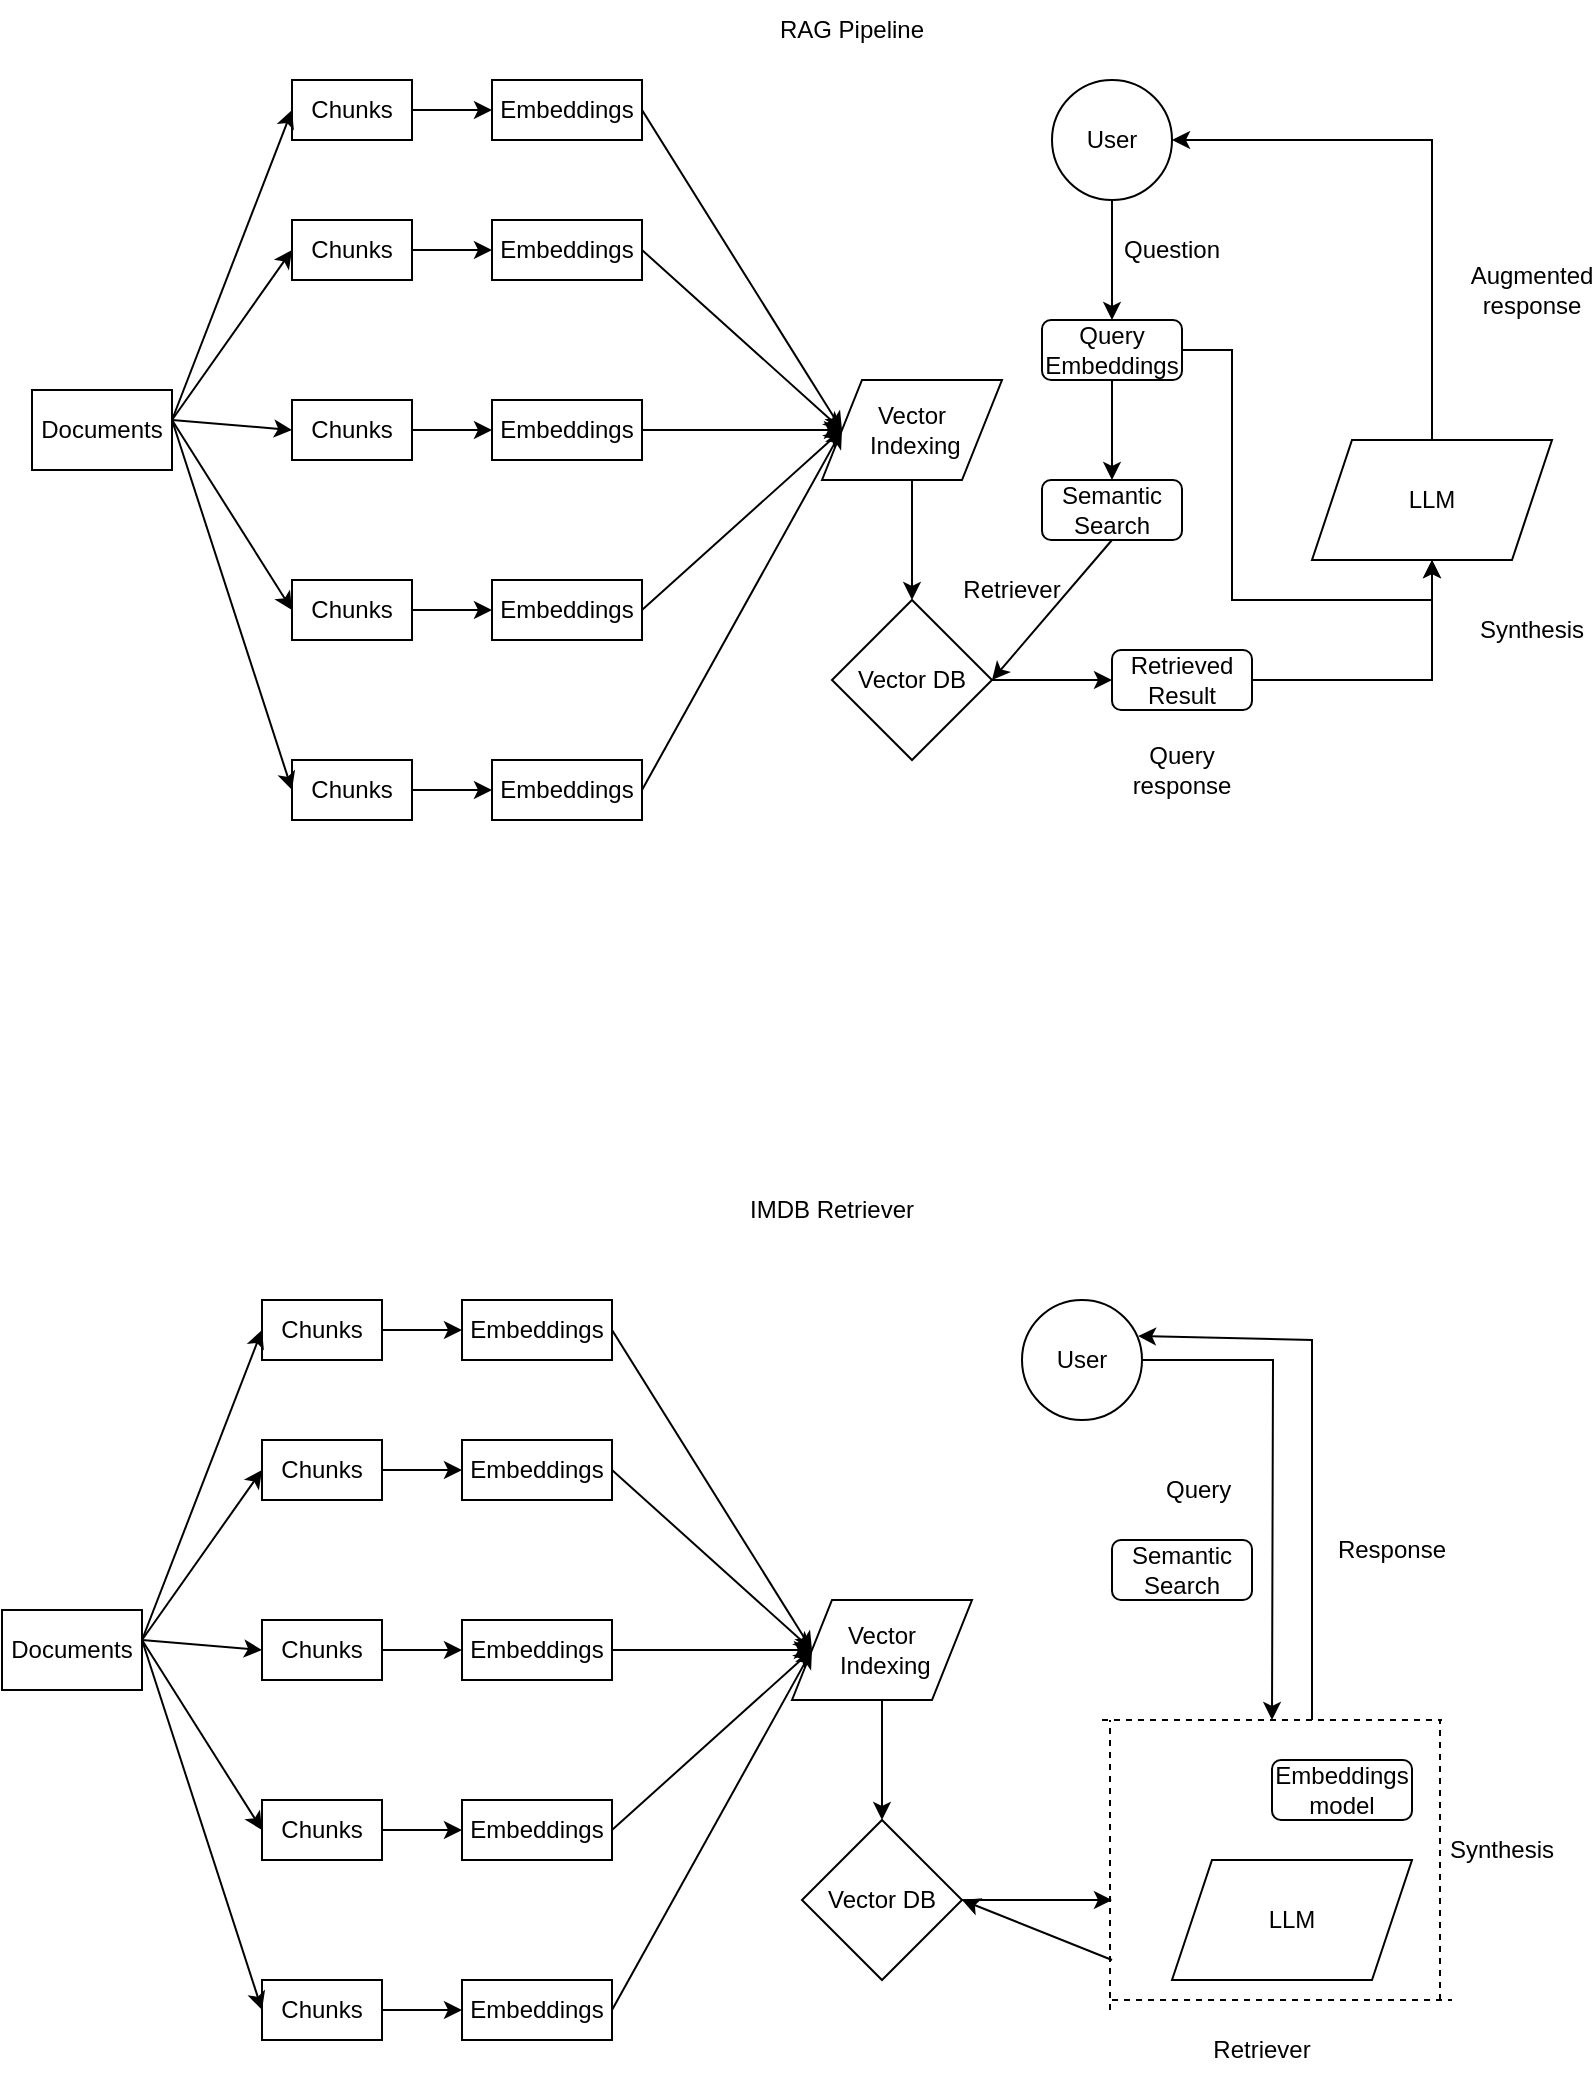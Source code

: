 <mxfile version="26.1.1">
  <diagram name="Page-1" id="VX3d0FFvTxOPZbVUAfK0">
    <mxGraphModel dx="1674" dy="738" grid="1" gridSize="10" guides="1" tooltips="1" connect="1" arrows="1" fold="1" page="1" pageScale="1" pageWidth="850" pageHeight="1100" math="0" shadow="0">
      <root>
        <mxCell id="0" />
        <mxCell id="1" parent="0" />
        <mxCell id="N8U11T0DOY2WdUO06s_P-1" value="Documents" style="rounded=0;whiteSpace=wrap;html=1;" parent="1" vertex="1">
          <mxGeometry x="50" y="215" width="70" height="40" as="geometry" />
        </mxCell>
        <mxCell id="N8U11T0DOY2WdUO06s_P-42" style="edgeStyle=orthogonalEdgeStyle;rounded=0;orthogonalLoop=1;jettySize=auto;html=1;exitX=1;exitY=0.5;exitDx=0;exitDy=0;" parent="1" source="N8U11T0DOY2WdUO06s_P-2" target="N8U11T0DOY2WdUO06s_P-4" edge="1">
          <mxGeometry relative="1" as="geometry" />
        </mxCell>
        <mxCell id="N8U11T0DOY2WdUO06s_P-2" value="Chunks" style="rounded=0;whiteSpace=wrap;html=1;" parent="1" vertex="1">
          <mxGeometry x="180" y="60" width="60" height="30" as="geometry" />
        </mxCell>
        <mxCell id="N8U11T0DOY2WdUO06s_P-4" value="Embeddings" style="rounded=0;whiteSpace=wrap;html=1;" parent="1" vertex="1">
          <mxGeometry x="280" y="60" width="75" height="30" as="geometry" />
        </mxCell>
        <mxCell id="N8U11T0DOY2WdUO06s_P-68" style="edgeStyle=orthogonalEdgeStyle;rounded=0;orthogonalLoop=1;jettySize=auto;html=1;entryX=0.5;entryY=0;entryDx=0;entryDy=0;" parent="1" source="N8U11T0DOY2WdUO06s_P-5" target="N8U11T0DOY2WdUO06s_P-66" edge="1">
          <mxGeometry relative="1" as="geometry" />
        </mxCell>
        <mxCell id="N8U11T0DOY2WdUO06s_P-5" value="User" style="ellipse;whiteSpace=wrap;html=1;" parent="1" vertex="1">
          <mxGeometry x="560" y="60" width="60" height="60" as="geometry" />
        </mxCell>
        <mxCell id="N8U11T0DOY2WdUO06s_P-74" style="edgeStyle=orthogonalEdgeStyle;rounded=0;orthogonalLoop=1;jettySize=auto;html=1;entryX=0;entryY=0.5;entryDx=0;entryDy=0;" parent="1" source="N8U11T0DOY2WdUO06s_P-7" target="N8U11T0DOY2WdUO06s_P-73" edge="1">
          <mxGeometry relative="1" as="geometry" />
        </mxCell>
        <mxCell id="N8U11T0DOY2WdUO06s_P-7" value="Vector DB" style="rhombus;whiteSpace=wrap;html=1;" parent="1" vertex="1">
          <mxGeometry x="450" y="320" width="80" height="80" as="geometry" />
        </mxCell>
        <mxCell id="N8U11T0DOY2WdUO06s_P-77" style="edgeStyle=orthogonalEdgeStyle;rounded=0;orthogonalLoop=1;jettySize=auto;html=1;entryX=1;entryY=0.5;entryDx=0;entryDy=0;" parent="1" source="N8U11T0DOY2WdUO06s_P-8" target="N8U11T0DOY2WdUO06s_P-5" edge="1">
          <mxGeometry relative="1" as="geometry">
            <Array as="points">
              <mxPoint x="750" y="90" />
            </Array>
          </mxGeometry>
        </mxCell>
        <mxCell id="N8U11T0DOY2WdUO06s_P-8" value="LLM" style="shape=parallelogram;perimeter=parallelogramPerimeter;whiteSpace=wrap;html=1;fixedSize=1;" parent="1" vertex="1">
          <mxGeometry x="690" y="240" width="120" height="60" as="geometry" />
        </mxCell>
        <mxCell id="N8U11T0DOY2WdUO06s_P-15" value="Retriever" style="text;html=1;align=center;verticalAlign=middle;whiteSpace=wrap;rounded=0;" parent="1" vertex="1">
          <mxGeometry x="510" y="300" width="60" height="30" as="geometry" />
        </mxCell>
        <mxCell id="N8U11T0DOY2WdUO06s_P-16" value="Query response" style="text;html=1;align=center;verticalAlign=middle;whiteSpace=wrap;rounded=0;" parent="1" vertex="1">
          <mxGeometry x="595" y="390" width="60" height="30" as="geometry" />
        </mxCell>
        <mxCell id="N8U11T0DOY2WdUO06s_P-17" value="Augmented response" style="text;html=1;align=center;verticalAlign=middle;whiteSpace=wrap;rounded=0;" parent="1" vertex="1">
          <mxGeometry x="770" y="150" width="60" height="30" as="geometry" />
        </mxCell>
        <mxCell id="N8U11T0DOY2WdUO06s_P-18" value="Synthesis" style="text;html=1;align=center;verticalAlign=middle;whiteSpace=wrap;rounded=0;" parent="1" vertex="1">
          <mxGeometry x="770" y="320" width="60" height="30" as="geometry" />
        </mxCell>
        <mxCell id="N8U11T0DOY2WdUO06s_P-46" style="edgeStyle=orthogonalEdgeStyle;rounded=0;orthogonalLoop=1;jettySize=auto;html=1;" parent="1" source="N8U11T0DOY2WdUO06s_P-28" target="N8U11T0DOY2WdUO06s_P-32" edge="1">
          <mxGeometry relative="1" as="geometry" />
        </mxCell>
        <mxCell id="N8U11T0DOY2WdUO06s_P-28" value="Chunks" style="rounded=0;whiteSpace=wrap;html=1;" parent="1" vertex="1">
          <mxGeometry x="180" y="400" width="60" height="30" as="geometry" />
        </mxCell>
        <mxCell id="N8U11T0DOY2WdUO06s_P-45" style="edgeStyle=orthogonalEdgeStyle;rounded=0;orthogonalLoop=1;jettySize=auto;html=1;" parent="1" source="N8U11T0DOY2WdUO06s_P-29" target="N8U11T0DOY2WdUO06s_P-33" edge="1">
          <mxGeometry relative="1" as="geometry" />
        </mxCell>
        <mxCell id="N8U11T0DOY2WdUO06s_P-29" value="Chunks" style="rounded=0;whiteSpace=wrap;html=1;" parent="1" vertex="1">
          <mxGeometry x="180" y="310" width="60" height="30" as="geometry" />
        </mxCell>
        <mxCell id="N8U11T0DOY2WdUO06s_P-44" style="edgeStyle=orthogonalEdgeStyle;rounded=0;orthogonalLoop=1;jettySize=auto;html=1;" parent="1" source="N8U11T0DOY2WdUO06s_P-30" target="N8U11T0DOY2WdUO06s_P-34" edge="1">
          <mxGeometry relative="1" as="geometry" />
        </mxCell>
        <mxCell id="N8U11T0DOY2WdUO06s_P-30" value="Chunks" style="rounded=0;whiteSpace=wrap;html=1;" parent="1" vertex="1">
          <mxGeometry x="180" y="220" width="60" height="30" as="geometry" />
        </mxCell>
        <mxCell id="N8U11T0DOY2WdUO06s_P-43" style="edgeStyle=orthogonalEdgeStyle;rounded=0;orthogonalLoop=1;jettySize=auto;html=1;" parent="1" source="N8U11T0DOY2WdUO06s_P-31" target="N8U11T0DOY2WdUO06s_P-35" edge="1">
          <mxGeometry relative="1" as="geometry" />
        </mxCell>
        <mxCell id="N8U11T0DOY2WdUO06s_P-31" value="Chunks" style="rounded=0;whiteSpace=wrap;html=1;" parent="1" vertex="1">
          <mxGeometry x="180" y="130" width="60" height="30" as="geometry" />
        </mxCell>
        <mxCell id="N8U11T0DOY2WdUO06s_P-32" value="Embeddings" style="rounded=0;whiteSpace=wrap;html=1;" parent="1" vertex="1">
          <mxGeometry x="280" y="400" width="75" height="30" as="geometry" />
        </mxCell>
        <mxCell id="N8U11T0DOY2WdUO06s_P-33" value="Embeddings" style="rounded=0;whiteSpace=wrap;html=1;" parent="1" vertex="1">
          <mxGeometry x="280" y="310" width="75" height="30" as="geometry" />
        </mxCell>
        <mxCell id="N8U11T0DOY2WdUO06s_P-34" value="Embeddings" style="rounded=0;whiteSpace=wrap;html=1;" parent="1" vertex="1">
          <mxGeometry x="280" y="220" width="75" height="30" as="geometry" />
        </mxCell>
        <mxCell id="N8U11T0DOY2WdUO06s_P-35" value="Embeddings" style="rounded=0;whiteSpace=wrap;html=1;" parent="1" vertex="1">
          <mxGeometry x="280" y="130" width="75" height="30" as="geometry" />
        </mxCell>
        <mxCell id="N8U11T0DOY2WdUO06s_P-63" style="edgeStyle=orthogonalEdgeStyle;rounded=0;orthogonalLoop=1;jettySize=auto;html=1;entryX=0.5;entryY=0;entryDx=0;entryDy=0;" parent="1" source="N8U11T0DOY2WdUO06s_P-36" target="N8U11T0DOY2WdUO06s_P-7" edge="1">
          <mxGeometry relative="1" as="geometry" />
        </mxCell>
        <mxCell id="N8U11T0DOY2WdUO06s_P-36" value="Vector&lt;div&gt;&amp;nbsp;Indexing&lt;/div&gt;" style="shape=parallelogram;perimeter=parallelogramPerimeter;whiteSpace=wrap;html=1;fixedSize=1;" parent="1" vertex="1">
          <mxGeometry x="445" y="210" width="90" height="50" as="geometry" />
        </mxCell>
        <mxCell id="N8U11T0DOY2WdUO06s_P-52" value="" style="endArrow=classic;html=1;rounded=0;entryX=0;entryY=0.5;entryDx=0;entryDy=0;" parent="1" target="N8U11T0DOY2WdUO06s_P-2" edge="1">
          <mxGeometry width="50" height="50" relative="1" as="geometry">
            <mxPoint x="120" y="230" as="sourcePoint" />
            <mxPoint x="170" y="180" as="targetPoint" />
          </mxGeometry>
        </mxCell>
        <mxCell id="N8U11T0DOY2WdUO06s_P-53" value="" style="endArrow=classic;html=1;rounded=0;entryX=0;entryY=0.5;entryDx=0;entryDy=0;" parent="1" target="N8U11T0DOY2WdUO06s_P-31" edge="1">
          <mxGeometry width="50" height="50" relative="1" as="geometry">
            <mxPoint x="120" y="230" as="sourcePoint" />
            <mxPoint x="170" y="180" as="targetPoint" />
          </mxGeometry>
        </mxCell>
        <mxCell id="N8U11T0DOY2WdUO06s_P-54" value="" style="endArrow=classic;html=1;rounded=0;entryX=0;entryY=0.5;entryDx=0;entryDy=0;" parent="1" target="N8U11T0DOY2WdUO06s_P-30" edge="1">
          <mxGeometry width="50" height="50" relative="1" as="geometry">
            <mxPoint x="120" y="230" as="sourcePoint" />
            <mxPoint x="170" y="180" as="targetPoint" />
          </mxGeometry>
        </mxCell>
        <mxCell id="N8U11T0DOY2WdUO06s_P-55" value="" style="endArrow=classic;html=1;rounded=0;entryX=0;entryY=0.5;entryDx=0;entryDy=0;" parent="1" target="N8U11T0DOY2WdUO06s_P-29" edge="1">
          <mxGeometry width="50" height="50" relative="1" as="geometry">
            <mxPoint x="120" y="230" as="sourcePoint" />
            <mxPoint x="170" y="180" as="targetPoint" />
          </mxGeometry>
        </mxCell>
        <mxCell id="N8U11T0DOY2WdUO06s_P-56" value="" style="endArrow=classic;html=1;rounded=0;entryX=0;entryY=0.5;entryDx=0;entryDy=0;" parent="1" target="N8U11T0DOY2WdUO06s_P-28" edge="1">
          <mxGeometry width="50" height="50" relative="1" as="geometry">
            <mxPoint x="120" y="230" as="sourcePoint" />
            <mxPoint x="170" y="180" as="targetPoint" />
          </mxGeometry>
        </mxCell>
        <mxCell id="N8U11T0DOY2WdUO06s_P-58" value="" style="endArrow=classic;html=1;rounded=0;entryX=0;entryY=0.5;entryDx=0;entryDy=0;exitX=1;exitY=0.5;exitDx=0;exitDy=0;" parent="1" source="N8U11T0DOY2WdUO06s_P-4" target="N8U11T0DOY2WdUO06s_P-36" edge="1">
          <mxGeometry width="50" height="50" relative="1" as="geometry">
            <mxPoint x="390" y="70" as="sourcePoint" />
            <mxPoint x="440" y="20" as="targetPoint" />
          </mxGeometry>
        </mxCell>
        <mxCell id="N8U11T0DOY2WdUO06s_P-59" value="" style="endArrow=classic;html=1;rounded=0;entryX=0;entryY=0.5;entryDx=0;entryDy=0;exitX=1;exitY=0.5;exitDx=0;exitDy=0;" parent="1" source="N8U11T0DOY2WdUO06s_P-32" target="N8U11T0DOY2WdUO06s_P-36" edge="1">
          <mxGeometry width="50" height="50" relative="1" as="geometry">
            <mxPoint x="390" y="420" as="sourcePoint" />
            <mxPoint x="440" y="370" as="targetPoint" />
          </mxGeometry>
        </mxCell>
        <mxCell id="N8U11T0DOY2WdUO06s_P-60" value="" style="endArrow=classic;html=1;rounded=0;entryX=0;entryY=0.5;entryDx=0;entryDy=0;exitX=1;exitY=0.5;exitDx=0;exitDy=0;" parent="1" source="N8U11T0DOY2WdUO06s_P-35" target="N8U11T0DOY2WdUO06s_P-36" edge="1">
          <mxGeometry width="50" height="50" relative="1" as="geometry">
            <mxPoint x="390" y="140" as="sourcePoint" />
            <mxPoint x="440" y="90" as="targetPoint" />
          </mxGeometry>
        </mxCell>
        <mxCell id="N8U11T0DOY2WdUO06s_P-61" value="" style="endArrow=classic;html=1;rounded=0;entryX=0;entryY=0.5;entryDx=0;entryDy=0;exitX=1;exitY=0.5;exitDx=0;exitDy=0;" parent="1" source="N8U11T0DOY2WdUO06s_P-33" target="N8U11T0DOY2WdUO06s_P-36" edge="1">
          <mxGeometry width="50" height="50" relative="1" as="geometry">
            <mxPoint x="390" y="330" as="sourcePoint" />
            <mxPoint x="440" y="280" as="targetPoint" />
          </mxGeometry>
        </mxCell>
        <mxCell id="N8U11T0DOY2WdUO06s_P-62" value="" style="endArrow=classic;html=1;rounded=0;entryX=0;entryY=0.5;entryDx=0;entryDy=0;exitX=1;exitY=0.5;exitDx=0;exitDy=0;" parent="1" source="N8U11T0DOY2WdUO06s_P-34" target="N8U11T0DOY2WdUO06s_P-36" edge="1">
          <mxGeometry width="50" height="50" relative="1" as="geometry">
            <mxPoint x="390" y="230" as="sourcePoint" />
            <mxPoint x="440" y="180" as="targetPoint" />
          </mxGeometry>
        </mxCell>
        <mxCell id="N8U11T0DOY2WdUO06s_P-70" style="edgeStyle=orthogonalEdgeStyle;rounded=0;orthogonalLoop=1;jettySize=auto;html=1;entryX=0.5;entryY=0;entryDx=0;entryDy=0;" parent="1" source="N8U11T0DOY2WdUO06s_P-66" target="N8U11T0DOY2WdUO06s_P-67" edge="1">
          <mxGeometry relative="1" as="geometry" />
        </mxCell>
        <mxCell id="N8U11T0DOY2WdUO06s_P-76" style="edgeStyle=orthogonalEdgeStyle;rounded=0;orthogonalLoop=1;jettySize=auto;html=1;" parent="1" source="N8U11T0DOY2WdUO06s_P-66" edge="1">
          <mxGeometry relative="1" as="geometry">
            <mxPoint x="750" y="300" as="targetPoint" />
            <Array as="points">
              <mxPoint x="650" y="195" />
              <mxPoint x="650" y="320" />
              <mxPoint x="750" y="320" />
            </Array>
          </mxGeometry>
        </mxCell>
        <mxCell id="N8U11T0DOY2WdUO06s_P-66" value="Query Embeddings" style="rounded=1;whiteSpace=wrap;html=1;" parent="1" vertex="1">
          <mxGeometry x="555" y="180" width="70" height="30" as="geometry" />
        </mxCell>
        <mxCell id="N8U11T0DOY2WdUO06s_P-67" value="Semantic Search" style="rounded=1;whiteSpace=wrap;html=1;" parent="1" vertex="1">
          <mxGeometry x="555" y="260" width="70" height="30" as="geometry" />
        </mxCell>
        <mxCell id="N8U11T0DOY2WdUO06s_P-69" value="Question" style="text;html=1;align=center;verticalAlign=middle;whiteSpace=wrap;rounded=0;" parent="1" vertex="1">
          <mxGeometry x="590" y="130" width="60" height="30" as="geometry" />
        </mxCell>
        <mxCell id="N8U11T0DOY2WdUO06s_P-72" value="" style="endArrow=classic;html=1;rounded=0;entryX=1;entryY=0.5;entryDx=0;entryDy=0;" parent="1" target="N8U11T0DOY2WdUO06s_P-7" edge="1">
          <mxGeometry width="50" height="50" relative="1" as="geometry">
            <mxPoint x="590" y="290" as="sourcePoint" />
            <mxPoint x="640" y="240" as="targetPoint" />
          </mxGeometry>
        </mxCell>
        <mxCell id="N8U11T0DOY2WdUO06s_P-75" style="edgeStyle=orthogonalEdgeStyle;rounded=0;orthogonalLoop=1;jettySize=auto;html=1;entryX=0.5;entryY=1;entryDx=0;entryDy=0;" parent="1" source="N8U11T0DOY2WdUO06s_P-73" target="N8U11T0DOY2WdUO06s_P-8" edge="1">
          <mxGeometry relative="1" as="geometry" />
        </mxCell>
        <mxCell id="N8U11T0DOY2WdUO06s_P-73" value="Retrieved Result" style="rounded=1;whiteSpace=wrap;html=1;" parent="1" vertex="1">
          <mxGeometry x="590" y="345" width="70" height="30" as="geometry" />
        </mxCell>
        <mxCell id="b5fJu4_bDqjPiBG0xpS5-54" value="Documents" style="rounded=0;whiteSpace=wrap;html=1;" parent="1" vertex="1">
          <mxGeometry x="35" y="825" width="70" height="40" as="geometry" />
        </mxCell>
        <mxCell id="b5fJu4_bDqjPiBG0xpS5-55" style="edgeStyle=orthogonalEdgeStyle;rounded=0;orthogonalLoop=1;jettySize=auto;html=1;exitX=1;exitY=0.5;exitDx=0;exitDy=0;" parent="1" source="b5fJu4_bDqjPiBG0xpS5-56" target="b5fJu4_bDqjPiBG0xpS5-57" edge="1">
          <mxGeometry relative="1" as="geometry" />
        </mxCell>
        <mxCell id="b5fJu4_bDqjPiBG0xpS5-56" value="Chunks" style="rounded=0;whiteSpace=wrap;html=1;" parent="1" vertex="1">
          <mxGeometry x="165" y="670" width="60" height="30" as="geometry" />
        </mxCell>
        <mxCell id="b5fJu4_bDqjPiBG0xpS5-57" value="Embeddings" style="rounded=0;whiteSpace=wrap;html=1;" parent="1" vertex="1">
          <mxGeometry x="265" y="670" width="75" height="30" as="geometry" />
        </mxCell>
        <mxCell id="b5fJu4_bDqjPiBG0xpS5-115" style="edgeStyle=orthogonalEdgeStyle;rounded=0;orthogonalLoop=1;jettySize=auto;html=1;" parent="1" source="b5fJu4_bDqjPiBG0xpS5-59" edge="1">
          <mxGeometry relative="1" as="geometry">
            <mxPoint x="670" y="880" as="targetPoint" />
          </mxGeometry>
        </mxCell>
        <mxCell id="b5fJu4_bDqjPiBG0xpS5-59" value="User" style="ellipse;whiteSpace=wrap;html=1;" parent="1" vertex="1">
          <mxGeometry x="545" y="670" width="60" height="60" as="geometry" />
        </mxCell>
        <mxCell id="b5fJu4_bDqjPiBG0xpS5-112" value="" style="edgeStyle=orthogonalEdgeStyle;rounded=0;orthogonalLoop=1;jettySize=auto;html=1;" parent="1" source="b5fJu4_bDqjPiBG0xpS5-61" edge="1">
          <mxGeometry relative="1" as="geometry">
            <mxPoint x="590" y="970" as="targetPoint" />
          </mxGeometry>
        </mxCell>
        <mxCell id="b5fJu4_bDqjPiBG0xpS5-61" value="Vector DB" style="rhombus;whiteSpace=wrap;html=1;" parent="1" vertex="1">
          <mxGeometry x="435" y="930" width="80" height="80" as="geometry" />
        </mxCell>
        <mxCell id="b5fJu4_bDqjPiBG0xpS5-63" value="LLM" style="shape=parallelogram;perimeter=parallelogramPerimeter;whiteSpace=wrap;html=1;fixedSize=1;" parent="1" vertex="1">
          <mxGeometry x="620" y="950" width="120" height="60" as="geometry" />
        </mxCell>
        <mxCell id="b5fJu4_bDqjPiBG0xpS5-64" value="Retriever" style="text;html=1;align=center;verticalAlign=middle;whiteSpace=wrap;rounded=0;" parent="1" vertex="1">
          <mxGeometry x="635" y="1030" width="60" height="30" as="geometry" />
        </mxCell>
        <mxCell id="b5fJu4_bDqjPiBG0xpS5-65" value="Response" style="text;html=1;align=center;verticalAlign=middle;whiteSpace=wrap;rounded=0;" parent="1" vertex="1">
          <mxGeometry x="700" y="780" width="60" height="30" as="geometry" />
        </mxCell>
        <mxCell id="b5fJu4_bDqjPiBG0xpS5-67" value="Synthesis" style="text;html=1;align=center;verticalAlign=middle;whiteSpace=wrap;rounded=0;" parent="1" vertex="1">
          <mxGeometry x="755" y="930" width="60" height="30" as="geometry" />
        </mxCell>
        <mxCell id="b5fJu4_bDqjPiBG0xpS5-68" style="edgeStyle=orthogonalEdgeStyle;rounded=0;orthogonalLoop=1;jettySize=auto;html=1;" parent="1" source="b5fJu4_bDqjPiBG0xpS5-69" target="b5fJu4_bDqjPiBG0xpS5-76" edge="1">
          <mxGeometry relative="1" as="geometry" />
        </mxCell>
        <mxCell id="b5fJu4_bDqjPiBG0xpS5-69" value="Chunks" style="rounded=0;whiteSpace=wrap;html=1;" parent="1" vertex="1">
          <mxGeometry x="165" y="1010" width="60" height="30" as="geometry" />
        </mxCell>
        <mxCell id="b5fJu4_bDqjPiBG0xpS5-70" style="edgeStyle=orthogonalEdgeStyle;rounded=0;orthogonalLoop=1;jettySize=auto;html=1;" parent="1" source="b5fJu4_bDqjPiBG0xpS5-71" target="b5fJu4_bDqjPiBG0xpS5-77" edge="1">
          <mxGeometry relative="1" as="geometry" />
        </mxCell>
        <mxCell id="b5fJu4_bDqjPiBG0xpS5-71" value="Chunks" style="rounded=0;whiteSpace=wrap;html=1;" parent="1" vertex="1">
          <mxGeometry x="165" y="920" width="60" height="30" as="geometry" />
        </mxCell>
        <mxCell id="b5fJu4_bDqjPiBG0xpS5-72" style="edgeStyle=orthogonalEdgeStyle;rounded=0;orthogonalLoop=1;jettySize=auto;html=1;" parent="1" source="b5fJu4_bDqjPiBG0xpS5-73" target="b5fJu4_bDqjPiBG0xpS5-78" edge="1">
          <mxGeometry relative="1" as="geometry" />
        </mxCell>
        <mxCell id="b5fJu4_bDqjPiBG0xpS5-73" value="Chunks" style="rounded=0;whiteSpace=wrap;html=1;" parent="1" vertex="1">
          <mxGeometry x="165" y="830" width="60" height="30" as="geometry" />
        </mxCell>
        <mxCell id="b5fJu4_bDqjPiBG0xpS5-74" style="edgeStyle=orthogonalEdgeStyle;rounded=0;orthogonalLoop=1;jettySize=auto;html=1;" parent="1" source="b5fJu4_bDqjPiBG0xpS5-75" target="b5fJu4_bDqjPiBG0xpS5-79" edge="1">
          <mxGeometry relative="1" as="geometry" />
        </mxCell>
        <mxCell id="b5fJu4_bDqjPiBG0xpS5-75" value="Chunks" style="rounded=0;whiteSpace=wrap;html=1;" parent="1" vertex="1">
          <mxGeometry x="165" y="740" width="60" height="30" as="geometry" />
        </mxCell>
        <mxCell id="b5fJu4_bDqjPiBG0xpS5-76" value="Embeddings" style="rounded=0;whiteSpace=wrap;html=1;" parent="1" vertex="1">
          <mxGeometry x="265" y="1010" width="75" height="30" as="geometry" />
        </mxCell>
        <mxCell id="b5fJu4_bDqjPiBG0xpS5-77" value="Embeddings" style="rounded=0;whiteSpace=wrap;html=1;" parent="1" vertex="1">
          <mxGeometry x="265" y="920" width="75" height="30" as="geometry" />
        </mxCell>
        <mxCell id="b5fJu4_bDqjPiBG0xpS5-78" value="Embeddings" style="rounded=0;whiteSpace=wrap;html=1;" parent="1" vertex="1">
          <mxGeometry x="265" y="830" width="75" height="30" as="geometry" />
        </mxCell>
        <mxCell id="b5fJu4_bDqjPiBG0xpS5-79" value="Embeddings" style="rounded=0;whiteSpace=wrap;html=1;" parent="1" vertex="1">
          <mxGeometry x="265" y="740" width="75" height="30" as="geometry" />
        </mxCell>
        <mxCell id="b5fJu4_bDqjPiBG0xpS5-80" style="edgeStyle=orthogonalEdgeStyle;rounded=0;orthogonalLoop=1;jettySize=auto;html=1;entryX=0.5;entryY=0;entryDx=0;entryDy=0;" parent="1" source="b5fJu4_bDqjPiBG0xpS5-81" target="b5fJu4_bDqjPiBG0xpS5-61" edge="1">
          <mxGeometry relative="1" as="geometry" />
        </mxCell>
        <mxCell id="b5fJu4_bDqjPiBG0xpS5-81" value="Vector&lt;div&gt;&amp;nbsp;Indexing&lt;/div&gt;" style="shape=parallelogram;perimeter=parallelogramPerimeter;whiteSpace=wrap;html=1;fixedSize=1;" parent="1" vertex="1">
          <mxGeometry x="430" y="820" width="90" height="50" as="geometry" />
        </mxCell>
        <mxCell id="b5fJu4_bDqjPiBG0xpS5-82" value="" style="endArrow=classic;html=1;rounded=0;entryX=0;entryY=0.5;entryDx=0;entryDy=0;" parent="1" target="b5fJu4_bDqjPiBG0xpS5-56" edge="1">
          <mxGeometry width="50" height="50" relative="1" as="geometry">
            <mxPoint x="105" y="840" as="sourcePoint" />
            <mxPoint x="155" y="790" as="targetPoint" />
          </mxGeometry>
        </mxCell>
        <mxCell id="b5fJu4_bDqjPiBG0xpS5-83" value="" style="endArrow=classic;html=1;rounded=0;entryX=0;entryY=0.5;entryDx=0;entryDy=0;" parent="1" target="b5fJu4_bDqjPiBG0xpS5-75" edge="1">
          <mxGeometry width="50" height="50" relative="1" as="geometry">
            <mxPoint x="105" y="840" as="sourcePoint" />
            <mxPoint x="155" y="790" as="targetPoint" />
          </mxGeometry>
        </mxCell>
        <mxCell id="b5fJu4_bDqjPiBG0xpS5-84" value="" style="endArrow=classic;html=1;rounded=0;entryX=0;entryY=0.5;entryDx=0;entryDy=0;" parent="1" target="b5fJu4_bDqjPiBG0xpS5-73" edge="1">
          <mxGeometry width="50" height="50" relative="1" as="geometry">
            <mxPoint x="105" y="840" as="sourcePoint" />
            <mxPoint x="155" y="790" as="targetPoint" />
          </mxGeometry>
        </mxCell>
        <mxCell id="b5fJu4_bDqjPiBG0xpS5-85" value="" style="endArrow=classic;html=1;rounded=0;entryX=0;entryY=0.5;entryDx=0;entryDy=0;" parent="1" target="b5fJu4_bDqjPiBG0xpS5-71" edge="1">
          <mxGeometry width="50" height="50" relative="1" as="geometry">
            <mxPoint x="105" y="840" as="sourcePoint" />
            <mxPoint x="155" y="790" as="targetPoint" />
          </mxGeometry>
        </mxCell>
        <mxCell id="b5fJu4_bDqjPiBG0xpS5-86" value="" style="endArrow=classic;html=1;rounded=0;entryX=0;entryY=0.5;entryDx=0;entryDy=0;" parent="1" target="b5fJu4_bDqjPiBG0xpS5-69" edge="1">
          <mxGeometry width="50" height="50" relative="1" as="geometry">
            <mxPoint x="105" y="840" as="sourcePoint" />
            <mxPoint x="155" y="790" as="targetPoint" />
          </mxGeometry>
        </mxCell>
        <mxCell id="b5fJu4_bDqjPiBG0xpS5-87" value="" style="endArrow=classic;html=1;rounded=0;entryX=0;entryY=0.5;entryDx=0;entryDy=0;exitX=1;exitY=0.5;exitDx=0;exitDy=0;" parent="1" source="b5fJu4_bDqjPiBG0xpS5-57" target="b5fJu4_bDqjPiBG0xpS5-81" edge="1">
          <mxGeometry width="50" height="50" relative="1" as="geometry">
            <mxPoint x="375" y="680" as="sourcePoint" />
            <mxPoint x="425" y="630" as="targetPoint" />
          </mxGeometry>
        </mxCell>
        <mxCell id="b5fJu4_bDqjPiBG0xpS5-88" value="" style="endArrow=classic;html=1;rounded=0;entryX=0;entryY=0.5;entryDx=0;entryDy=0;exitX=1;exitY=0.5;exitDx=0;exitDy=0;" parent="1" source="b5fJu4_bDqjPiBG0xpS5-76" target="b5fJu4_bDqjPiBG0xpS5-81" edge="1">
          <mxGeometry width="50" height="50" relative="1" as="geometry">
            <mxPoint x="375" y="1030" as="sourcePoint" />
            <mxPoint x="425" y="980" as="targetPoint" />
          </mxGeometry>
        </mxCell>
        <mxCell id="b5fJu4_bDqjPiBG0xpS5-89" value="" style="endArrow=classic;html=1;rounded=0;entryX=0;entryY=0.5;entryDx=0;entryDy=0;exitX=1;exitY=0.5;exitDx=0;exitDy=0;" parent="1" source="b5fJu4_bDqjPiBG0xpS5-79" target="b5fJu4_bDqjPiBG0xpS5-81" edge="1">
          <mxGeometry width="50" height="50" relative="1" as="geometry">
            <mxPoint x="375" y="750" as="sourcePoint" />
            <mxPoint x="425" y="700" as="targetPoint" />
          </mxGeometry>
        </mxCell>
        <mxCell id="b5fJu4_bDqjPiBG0xpS5-90" value="" style="endArrow=classic;html=1;rounded=0;entryX=0;entryY=0.5;entryDx=0;entryDy=0;exitX=1;exitY=0.5;exitDx=0;exitDy=0;" parent="1" source="b5fJu4_bDqjPiBG0xpS5-77" target="b5fJu4_bDqjPiBG0xpS5-81" edge="1">
          <mxGeometry width="50" height="50" relative="1" as="geometry">
            <mxPoint x="375" y="940" as="sourcePoint" />
            <mxPoint x="425" y="890" as="targetPoint" />
          </mxGeometry>
        </mxCell>
        <mxCell id="b5fJu4_bDqjPiBG0xpS5-91" value="" style="endArrow=classic;html=1;rounded=0;entryX=0;entryY=0.5;entryDx=0;entryDy=0;exitX=1;exitY=0.5;exitDx=0;exitDy=0;" parent="1" source="b5fJu4_bDqjPiBG0xpS5-78" target="b5fJu4_bDqjPiBG0xpS5-81" edge="1">
          <mxGeometry width="50" height="50" relative="1" as="geometry">
            <mxPoint x="375" y="840" as="sourcePoint" />
            <mxPoint x="425" y="790" as="targetPoint" />
          </mxGeometry>
        </mxCell>
        <mxCell id="b5fJu4_bDqjPiBG0xpS5-94" value="Embeddings model" style="rounded=1;whiteSpace=wrap;html=1;" parent="1" vertex="1">
          <mxGeometry x="670" y="900" width="70" height="30" as="geometry" />
        </mxCell>
        <mxCell id="b5fJu4_bDqjPiBG0xpS5-95" value="Semantic Search" style="rounded=1;whiteSpace=wrap;html=1;" parent="1" vertex="1">
          <mxGeometry x="590" y="790" width="70" height="30" as="geometry" />
        </mxCell>
        <mxCell id="b5fJu4_bDqjPiBG0xpS5-96" value="Query&amp;nbsp;" style="text;html=1;align=center;verticalAlign=middle;whiteSpace=wrap;rounded=0;" parent="1" vertex="1">
          <mxGeometry x="605" y="750" width="60" height="30" as="geometry" />
        </mxCell>
        <mxCell id="b5fJu4_bDqjPiBG0xpS5-100" value="RAG Pipeline" style="text;html=1;align=center;verticalAlign=middle;whiteSpace=wrap;rounded=0;" parent="1" vertex="1">
          <mxGeometry x="400" y="20" width="120" height="30" as="geometry" />
        </mxCell>
        <mxCell id="b5fJu4_bDqjPiBG0xpS5-104" value="" style="endArrow=none;dashed=1;html=1;rounded=0;" parent="1" edge="1">
          <mxGeometry width="50" height="50" relative="1" as="geometry">
            <mxPoint x="589" y="1025" as="sourcePoint" />
            <mxPoint x="589" y="880" as="targetPoint" />
          </mxGeometry>
        </mxCell>
        <mxCell id="b5fJu4_bDqjPiBG0xpS5-105" value="" style="endArrow=none;dashed=1;html=1;rounded=0;" parent="1" edge="1">
          <mxGeometry width="50" height="50" relative="1" as="geometry">
            <mxPoint x="754" y="1020" as="sourcePoint" />
            <mxPoint x="754" y="880" as="targetPoint" />
          </mxGeometry>
        </mxCell>
        <mxCell id="b5fJu4_bDqjPiBG0xpS5-106" value="" style="endArrow=none;dashed=1;html=1;rounded=0;" parent="1" edge="1">
          <mxGeometry width="50" height="50" relative="1" as="geometry">
            <mxPoint x="590" y="1020" as="sourcePoint" />
            <mxPoint x="760" y="1020" as="targetPoint" />
          </mxGeometry>
        </mxCell>
        <mxCell id="b5fJu4_bDqjPiBG0xpS5-113" value="" style="endArrow=none;dashed=1;html=1;rounded=0;" parent="1" edge="1">
          <mxGeometry width="50" height="50" relative="1" as="geometry">
            <mxPoint x="585" y="880" as="sourcePoint" />
            <mxPoint x="755" y="880" as="targetPoint" />
          </mxGeometry>
        </mxCell>
        <mxCell id="b5fJu4_bDqjPiBG0xpS5-116" value="" style="endArrow=classic;html=1;rounded=0;entryX=1;entryY=0.5;entryDx=0;entryDy=0;" parent="1" target="b5fJu4_bDqjPiBG0xpS5-61" edge="1">
          <mxGeometry width="50" height="50" relative="1" as="geometry">
            <mxPoint x="590" y="1000" as="sourcePoint" />
            <mxPoint x="500" y="1020" as="targetPoint" />
          </mxGeometry>
        </mxCell>
        <mxCell id="b5fJu4_bDqjPiBG0xpS5-117" value="IMDB Retriever" style="text;html=1;align=center;verticalAlign=middle;whiteSpace=wrap;rounded=0;" parent="1" vertex="1">
          <mxGeometry x="370" y="610" width="160" height="30" as="geometry" />
        </mxCell>
        <mxCell id="GMUEu0to6hQy2x6zHPS_-2" value="" style="endArrow=classic;html=1;rounded=0;entryX=0.967;entryY=0.3;entryDx=0;entryDy=0;entryPerimeter=0;" edge="1" parent="1" target="b5fJu4_bDqjPiBG0xpS5-59">
          <mxGeometry width="50" height="50" relative="1" as="geometry">
            <mxPoint x="690" y="880" as="sourcePoint" />
            <mxPoint x="610" y="690" as="targetPoint" />
            <Array as="points">
              <mxPoint x="690" y="690" />
            </Array>
          </mxGeometry>
        </mxCell>
      </root>
    </mxGraphModel>
  </diagram>
</mxfile>
